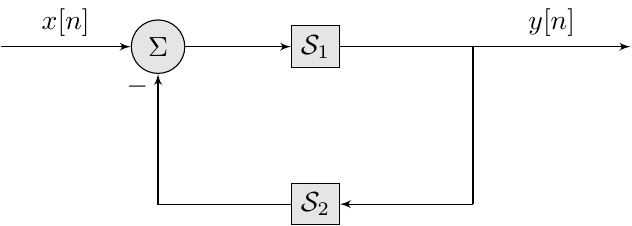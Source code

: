 \documentclass{standalone}
\usepackage{tikz}
\usetikzlibrary{calc}
\usetikzlibrary{positioning}
\usetikzlibrary{shapes,arrows,decorations.pathreplacing,decorations.markings}
\tikzstyle{block} = [draw, fill=gray!20, rectangle]
\tikzstyle{sum} = [draw, fill=gray!20, circle, node distance=1cm]
\tikzstyle{input} = [coordinate]
\tikzstyle{output} = [coordinate]
\tikzstyle{pinstyle} = [pin edge={to-,thin,black}]
\usepackage{pgfplots}
 \pgfplotsset{compat=1.13}
 \usepackage{transparent}

\begin{document}
\begin{tikzpicture}[auto, node distance=2cm,>=latex',scale=1, every node/.style={transform shape}]
    \node[block] at (4,0) (block1) {$\mathcal{S}_1$};

    \node[block] at (4,-2) (block2) {$\mathcal{S}_2$};
    \node[shape=coordinate] at (6,-2) (input2) {};

    \node [input, name=input] at (0,0) {};  	
    \node [shape=coordinate, name=conn] at (6,0) {};
    \draw (block1) -- (conn);
    \draw (conn) -- (input2);
    \draw [->] (input2) -- (block2);

    \node [sum, right of=input,node distance=2cm] (sum) {$\Sigma$};
    \draw [->] (block2) -| node[pos=0.95] {$-$} (sum);

    \draw [draw,->] (input) -- node {$x[n]$} (sum);
    \draw [->] (sum) -- (block1);
    \node [output, right of=conn] (output) {};
    \draw [->] (conn) -- node {$y[n]$} (output);
\end{tikzpicture}

\end{document}
